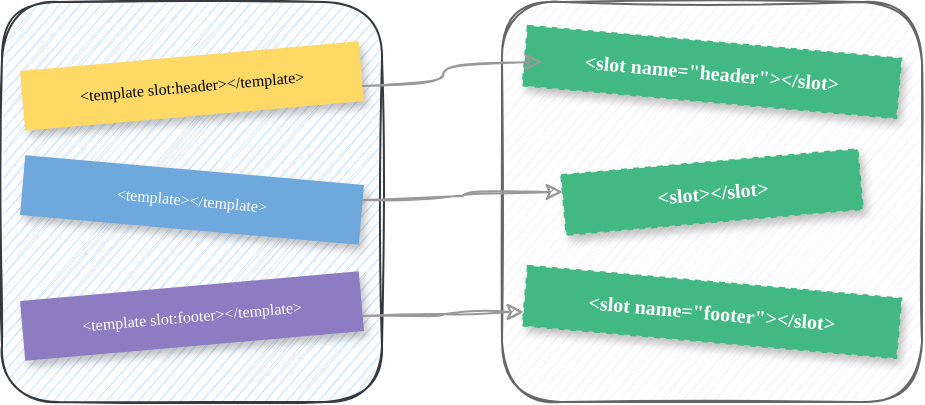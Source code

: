<mxfile version="13.6.2" type="device"><diagram id="C5RBs43oDa-KdzZeNtuy" name="Page-1"><mxGraphModel dx="-64" dy="571" grid="1" gridSize="10" guides="1" tooltips="1" connect="1" arrows="1" fold="1" page="1" pageScale="1" pageWidth="827" pageHeight="1169" math="0" shadow="0"><root><mxCell id="WIyWlLk6GJQsqaUBKTNV-0"/><mxCell id="WIyWlLk6GJQsqaUBKTNV-1" parent="WIyWlLk6GJQsqaUBKTNV-0"/><mxCell id="EjU34uRY99McWx0O_-0r-31" value="" style="group" vertex="1" connectable="0" parent="WIyWlLk6GJQsqaUBKTNV-1"><mxGeometry x="1020" y="140" width="190" height="200" as="geometry"/></mxCell><mxCell id="EjU34uRY99McWx0O_-0r-30" value="" style="group" vertex="1" connectable="0" parent="EjU34uRY99McWx0O_-0r-31"><mxGeometry width="190" height="200" as="geometry"/></mxCell><mxCell id="EjU34uRY99McWx0O_-0r-21" value="" style="group;glass=1;rounded=0;" vertex="1" connectable="0" parent="EjU34uRY99McWx0O_-0r-30"><mxGeometry width="190" height="200" as="geometry"/></mxCell><mxCell id="EjU34uRY99McWx0O_-0r-18" value="" style="rounded=1;whiteSpace=wrap;html=1;shadow=0;glass=0;labelBackgroundColor=#ffffff;sketch=1;strokeColor=#36393d;fillColor=#cce5ff;" vertex="1" parent="EjU34uRY99McWx0O_-0r-21"><mxGeometry width="190" height="200" as="geometry"/></mxCell><mxCell id="EjU34uRY99McWx0O_-0r-16" value="&lt;template slot:header&gt;&lt;/template&gt;" style="rounded=0;whiteSpace=wrap;shadow=1;glass=0;dashed=1;labelBackgroundColor=none;sketch=0;fillColor=#ffd966;strokeColor=none;labelBorderColor=none;verticalAlign=middle;fontSize=8;fontFamily=JetBrains Mono;rotation=-5;" vertex="1" parent="EjU34uRY99McWx0O_-0r-21"><mxGeometry x="10" y="27" width="170" height="30" as="geometry"/></mxCell><mxCell id="EjU34uRY99McWx0O_-0r-19" value="&amp;lt;template&amp;gt;&amp;lt;/template&amp;gt;" style="rounded=0;whiteSpace=wrap;html=1;shadow=1;glass=0;dashed=1;labelBackgroundColor=none;sketch=0;strokeColor=none;fillColor=#6fa8dc;fontColor=#FFFFFF;fontSize=8;fontFamily=JetBrains Mono;rotation=5;" vertex="1" parent="EjU34uRY99McWx0O_-0r-21"><mxGeometry x="10" y="84" width="170" height="30" as="geometry"/></mxCell><mxCell id="EjU34uRY99McWx0O_-0r-20" value="&amp;lt;template slot:footer&amp;gt;&amp;lt;/template&amp;gt;" style="rounded=0;whiteSpace=wrap;html=1;shadow=1;glass=0;dashed=1;labelBackgroundColor=none;sketch=0;strokeColor=none;fontColor=#FFFFFF;fontSize=8;fontFamily=JetBrains Mono;fillColor=#8e7cc3;rotation=-5;" vertex="1" parent="EjU34uRY99McWx0O_-0r-21"><mxGeometry x="10" y="142" width="170" height="30" as="geometry"/></mxCell><mxCell id="EjU34uRY99McWx0O_-0r-32" value="" style="group" vertex="1" connectable="0" parent="WIyWlLk6GJQsqaUBKTNV-1"><mxGeometry x="1270" y="140" width="210" height="200" as="geometry"/></mxCell><mxCell id="EjU34uRY99McWx0O_-0r-29" value="" style="group" vertex="1" connectable="0" parent="EjU34uRY99McWx0O_-0r-32"><mxGeometry width="210" height="200" as="geometry"/></mxCell><mxCell id="EjU34uRY99McWx0O_-0r-28" value="" style="group" vertex="1" connectable="0" parent="EjU34uRY99McWx0O_-0r-29"><mxGeometry width="210" height="200" as="geometry"/></mxCell><mxCell id="EjU34uRY99McWx0O_-0r-23" value="" style="rounded=1;whiteSpace=wrap;html=1;shadow=0;glass=0;labelBackgroundColor=none;sketch=1;fontFamily=JetBrains Mono;fontSize=8;fillColor=#f5f5f5;strokeColor=#666666;fontColor=#333333;" vertex="1" parent="EjU34uRY99McWx0O_-0r-28"><mxGeometry width="210" height="200" as="geometry"/></mxCell><mxCell id="EjU34uRY99McWx0O_-0r-24" value="&lt;font style=&quot;font-size: 10px&quot;&gt;&amp;lt;slot name=&quot;header&quot;&amp;gt;&amp;lt;/slot&amp;gt;&lt;/font&gt;" style="rounded=0;whiteSpace=wrap;html=1;shadow=1;glass=0;labelBackgroundColor=none;sketch=0;fontFamily=JetBrains Mono;fontSize=8;fontColor=#FFFFFF;fillColor=#42b983;fontStyle=1;rotation=5;dashed=1;strokeColor=#42B983;" vertex="1" parent="EjU34uRY99McWx0O_-0r-28"><mxGeometry x="11.25" y="20" width="187.5" height="30" as="geometry"/></mxCell><mxCell id="EjU34uRY99McWx0O_-0r-26" value="&lt;font style=&quot;font-size: 10px&quot;&gt;&amp;lt;slot&amp;gt;&amp;lt;/slot&amp;gt;&lt;/font&gt;" style="rounded=0;whiteSpace=wrap;html=1;shadow=1;glass=0;labelBackgroundColor=none;sketch=0;fontFamily=JetBrains Mono;fontSize=8;fontColor=#FFFFFF;fillColor=#42b983;fontStyle=1;rotation=-5;dashed=1;strokeColor=#42B983;" vertex="1" parent="EjU34uRY99McWx0O_-0r-28"><mxGeometry x="30.63" y="80" width="148.75" height="30" as="geometry"/></mxCell><mxCell id="EjU34uRY99McWx0O_-0r-27" value="&lt;font style=&quot;font-size: 10px&quot;&gt;&amp;lt;slot name=&quot;footer&quot;&amp;gt;&amp;lt;/slot&amp;gt;&lt;/font&gt;" style="rounded=0;whiteSpace=wrap;html=1;shadow=1;glass=0;labelBackgroundColor=none;sketch=0;fontFamily=JetBrains Mono;fontSize=8;fontColor=#FFFFFF;fillColor=#42b983;fontStyle=1;rotation=5;dashed=1;strokeColor=#42B983;" vertex="1" parent="EjU34uRY99McWx0O_-0r-28"><mxGeometry x="11.25" y="140" width="187.5" height="30" as="geometry"/></mxCell><mxCell id="EjU34uRY99McWx0O_-0r-33" style="edgeStyle=orthogonalEdgeStyle;orthogonalLoop=1;jettySize=auto;html=1;entryX=0.046;entryY=0.581;entryDx=0;entryDy=0;entryPerimeter=0;fontFamily=JetBrains Mono;fontSize=8;fontColor=#FFFFFF;sketch=1;curved=1;strokeColor=#999999;" edge="1" parent="WIyWlLk6GJQsqaUBKTNV-1" source="EjU34uRY99McWx0O_-0r-16" target="EjU34uRY99McWx0O_-0r-24"><mxGeometry relative="1" as="geometry"/></mxCell><mxCell id="EjU34uRY99McWx0O_-0r-34" style="edgeStyle=orthogonalEdgeStyle;orthogonalLoop=1;jettySize=auto;html=1;fontFamily=JetBrains Mono;fontSize=8;fontColor=#FFFFFF;sketch=1;curved=1;strokeColor=#999;" edge="1" parent="WIyWlLk6GJQsqaUBKTNV-1" source="EjU34uRY99McWx0O_-0r-19" target="EjU34uRY99McWx0O_-0r-26"><mxGeometry relative="1" as="geometry"/></mxCell><mxCell id="EjU34uRY99McWx0O_-0r-35" style="edgeStyle=orthogonalEdgeStyle;orthogonalLoop=1;jettySize=auto;html=1;fontFamily=JetBrains Mono;fontSize=8;fontColor=#FFFFFF;sketch=1;curved=1;strokeColor=#999;" edge="1" parent="WIyWlLk6GJQsqaUBKTNV-1" source="EjU34uRY99McWx0O_-0r-20" target="EjU34uRY99McWx0O_-0r-27"><mxGeometry relative="1" as="geometry"><Array as="points"><mxPoint x="1241" y="297"/><mxPoint x="1241" y="295"/></Array></mxGeometry></mxCell></root></mxGraphModel></diagram></mxfile>